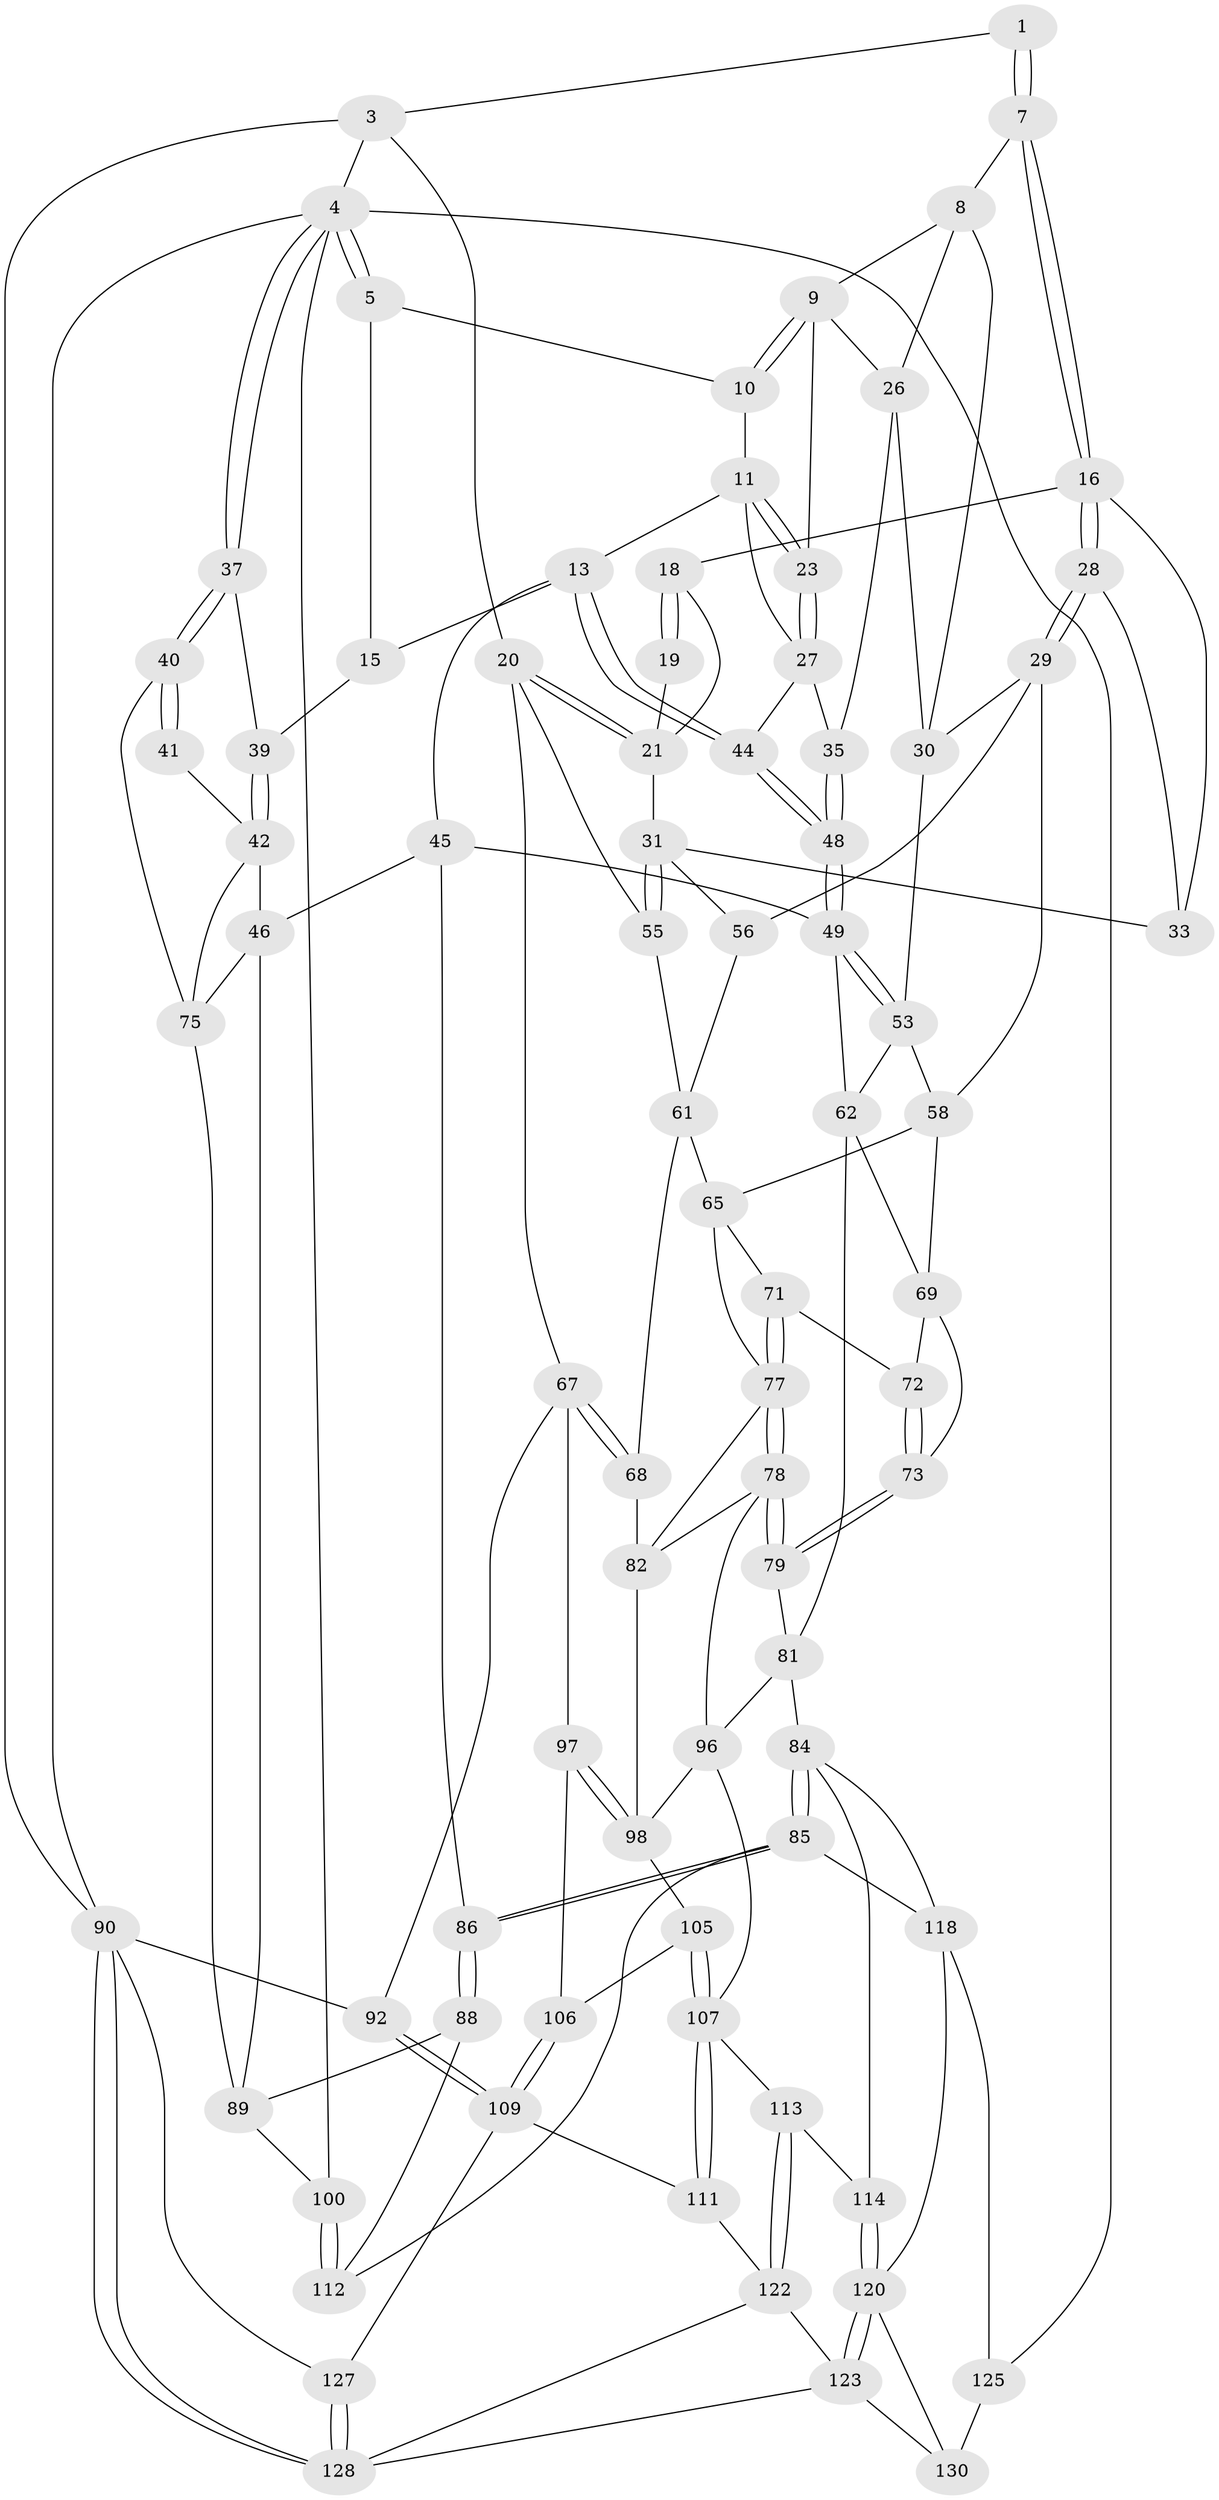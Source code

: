 // original degree distribution, {4: 0.24242424242424243, 5: 0.49242424242424243, 6: 0.24242424242424243, 3: 0.022727272727272728}
// Generated by graph-tools (version 1.1) at 2025/11/02/27/25 16:11:53]
// undirected, 81 vertices, 183 edges
graph export_dot {
graph [start="1"]
  node [color=gray90,style=filled];
  1 [pos="+0.747248310642052+0",super="+2"];
  3 [pos="+1+0"];
  4 [pos="+0+0",super="+102"];
  5 [pos="+0.3787836250856745+0",super="+6"];
  7 [pos="+0.6946976341088594+0.08773392677205068"];
  8 [pos="+0.6617087860643349+0.09651482041364633",super="+25"];
  9 [pos="+0.605096852549854+0.10363292577155953",super="+24"];
  10 [pos="+0.43516102689488295+0"];
  11 [pos="+0.4614999897056877+0.09537328524965294",super="+12"];
  13 [pos="+0.3917895456636152+0.1941189500230076",super="+14"];
  15 [pos="+0.26007161134541296+0.08679552418162481"];
  16 [pos="+0.722755735970042+0.12284446411215366",super="+17"];
  18 [pos="+0.8087804972613479+0.13732698024922976"];
  19 [pos="+0.9794903394117516+0"];
  20 [pos="+1+0.06426357713763282",super="+54"];
  21 [pos="+0.9382330756896404+0.1762346926298742",super="+22"];
  23 [pos="+0.5394772140057942+0.15354633712084984"];
  26 [pos="+0.5818585877582789+0.19887387637736897",super="+34"];
  27 [pos="+0.49598058349769286+0.1984133724830969",super="+36"];
  28 [pos="+0.6968717719367342+0.2258857815303"];
  29 [pos="+0.678683842156449+0.25814519912983863",super="+57"];
  30 [pos="+0.6316588496381093+0.2531766838949597",super="+52"];
  31 [pos="+0.9326283844639285+0.215214454424501",super="+32"];
  33 [pos="+0.8297410564808684+0.22681580905044532"];
  35 [pos="+0.5153324271286722+0.2394560226473806"];
  37 [pos="+0+0",super="+38"];
  39 [pos="+0.14686313165019205+0.14087351291309727"];
  40 [pos="+0+0.29150471558849833",super="+74"];
  41 [pos="+0.04280028017355547+0.16690241756257412",super="+43"];
  42 [pos="+0.1291583651217079+0.3378021887614756",super="+47"];
  44 [pos="+0.420462227732448+0.22733137303357237"];
  45 [pos="+0.25789006980092294+0.385796473211017",super="+51"];
  46 [pos="+0.22065857469425262+0.38830627583535027",super="+87"];
  48 [pos="+0.43446141928687904+0.3382893946041605"];
  49 [pos="+0.43404087739495956+0.3434532558203181",super="+50"];
  53 [pos="+0.567948150145245+0.3106556299706746",super="+60"];
  55 [pos="+1+0.28605437418583496"];
  56 [pos="+0.8447836604897508+0.2755093127235073"];
  58 [pos="+0.7271367622056464+0.36065919070450014",super="+59"];
  61 [pos="+0.9052256407915611+0.35668485953388934",super="+64"];
  62 [pos="+0.4806228148728805+0.42967271416685393",super="+63"];
  65 [pos="+0.7731701093981828+0.4442985011674245",super="+66"];
  67 [pos="+1+0.6106648591814847",super="+93"];
  68 [pos="+0.9838794483623468+0.49981410387504427"];
  69 [pos="+0.6020720339234037+0.4166734182110516",super="+70"];
  71 [pos="+0.6326767466293401+0.4604665717132466"];
  72 [pos="+0.6062466938389235+0.4377078300705681"];
  73 [pos="+0.5581052476468297+0.47301673753773377"];
  75 [pos="+0.05563591817554804+0.5438518335614544",super="+76"];
  77 [pos="+0.65056633467268+0.5291710225258369",super="+80"];
  78 [pos="+0.6318086057995697+0.5626103473299994",super="+95"];
  79 [pos="+0.572016514095679+0.5255309064798553"];
  81 [pos="+0.46876318987074367+0.5418061980742863",super="+83"];
  82 [pos="+0.8131323361101156+0.5142719374639173",super="+94"];
  84 [pos="+0.40158732632413974+0.7111546012471005",super="+115"];
  85 [pos="+0.33323780318162777+0.7142563671783982",super="+116"];
  86 [pos="+0.32582094414125584+0.7079072471934731"];
  88 [pos="+0.24673679539266305+0.6828670969545907"];
  89 [pos="+0.1949156989687656+0.6503703842234256",super="+99"];
  90 [pos="+1+1",super="+91"];
  92 [pos="+1+0.7611465057532957"];
  96 [pos="+0.6151461000984699+0.6844535611439488",super="+104"];
  97 [pos="+0.9660145678177501+0.6520862031803142"];
  98 [pos="+0.8060485019103247+0.614121627577087",super="+103"];
  100 [pos="+0+0.9490897237246886",super="+101"];
  105 [pos="+0.8252473998302524+0.7134422077002293"];
  106 [pos="+0.854874074251226+0.7258873860018825"];
  107 [pos="+0.7464572634283844+0.8369807334469079",super="+108"];
  109 [pos="+0.8811391673742195+0.8049266132914976",super="+110"];
  111 [pos="+0.7493851962426149+0.840461366801401"];
  112 [pos="+0.14263457913993025+0.7905292752731664",super="+117"];
  113 [pos="+0.5931088168210661+0.8568841079617117"];
  114 [pos="+0.5104486694668152+0.8614924429676453"];
  118 [pos="+0.4184704863165841+0.9266403815793038",super="+119"];
  120 [pos="+0.47929907864580956+0.9321977948858254",super="+121"];
  122 [pos="+0.6104066771014552+0.9700378715333928",super="+124"];
  123 [pos="+0.484763009344765+0.9407691693170357",super="+131"];
  125 [pos="+0.28754918840287735+0.9231436895586053",super="+126"];
  127 [pos="+0.8201514759096825+0.9071429008607541"];
  128 [pos="+0.8068280477992513+1",super="+129"];
  130 [pos="+0.40259451604972957+0.9991881812623075",super="+132"];
  1 -- 7;
  1 -- 7;
  1 -- 3;
  3 -- 4;
  3 -- 20;
  3 -- 90;
  4 -- 5;
  4 -- 5;
  4 -- 37;
  4 -- 37;
  4 -- 90;
  4 -- 100;
  4 -- 125;
  5 -- 15;
  5 -- 10;
  7 -- 8;
  7 -- 16;
  7 -- 16;
  8 -- 9;
  8 -- 26;
  8 -- 30;
  9 -- 10;
  9 -- 10;
  9 -- 26;
  9 -- 23;
  10 -- 11;
  11 -- 23;
  11 -- 23;
  11 -- 27;
  11 -- 13;
  13 -- 44;
  13 -- 44;
  13 -- 45;
  13 -- 15;
  15 -- 39;
  16 -- 28;
  16 -- 28;
  16 -- 33;
  16 -- 18;
  18 -- 19;
  18 -- 19;
  18 -- 21;
  19 -- 21;
  20 -- 21;
  20 -- 21;
  20 -- 67;
  20 -- 55;
  21 -- 31;
  23 -- 27;
  23 -- 27;
  26 -- 35;
  26 -- 30;
  27 -- 35;
  27 -- 44;
  28 -- 29;
  28 -- 29;
  28 -- 33;
  29 -- 30;
  29 -- 56;
  29 -- 58;
  30 -- 53;
  31 -- 55;
  31 -- 55;
  31 -- 56;
  31 -- 33;
  35 -- 48;
  35 -- 48;
  37 -- 40;
  37 -- 40;
  37 -- 39;
  39 -- 42;
  39 -- 42;
  40 -- 41 [weight=2];
  40 -- 41;
  40 -- 75;
  41 -- 42;
  42 -- 75;
  42 -- 46;
  44 -- 48;
  44 -- 48;
  45 -- 46;
  45 -- 49;
  45 -- 86;
  46 -- 89;
  46 -- 75;
  48 -- 49;
  48 -- 49;
  49 -- 53;
  49 -- 53;
  49 -- 62;
  53 -- 58;
  53 -- 62;
  55 -- 61;
  56 -- 61;
  58 -- 65;
  58 -- 69;
  61 -- 65;
  61 -- 68;
  62 -- 69;
  62 -- 81;
  65 -- 71;
  65 -- 77;
  67 -- 68;
  67 -- 68;
  67 -- 97;
  67 -- 92;
  68 -- 82;
  69 -- 72;
  69 -- 73;
  71 -- 72;
  71 -- 77;
  71 -- 77;
  72 -- 73;
  72 -- 73;
  73 -- 79;
  73 -- 79;
  75 -- 89;
  77 -- 78;
  77 -- 78;
  77 -- 82;
  78 -- 79;
  78 -- 79;
  78 -- 96;
  78 -- 82;
  79 -- 81;
  81 -- 96;
  81 -- 84;
  82 -- 98;
  84 -- 85;
  84 -- 85;
  84 -- 114;
  84 -- 118;
  85 -- 86;
  85 -- 86;
  85 -- 118;
  85 -- 112;
  86 -- 88;
  86 -- 88;
  88 -- 89;
  88 -- 112;
  89 -- 100;
  90 -- 128;
  90 -- 128;
  90 -- 92;
  90 -- 127;
  92 -- 109;
  92 -- 109;
  96 -- 98;
  96 -- 107;
  97 -- 98;
  97 -- 98;
  97 -- 106;
  98 -- 105;
  100 -- 112 [weight=2];
  100 -- 112;
  105 -- 106;
  105 -- 107;
  105 -- 107;
  106 -- 109;
  106 -- 109;
  107 -- 111;
  107 -- 111;
  107 -- 113;
  109 -- 111;
  109 -- 127;
  111 -- 122;
  113 -- 114;
  113 -- 122;
  113 -- 122;
  114 -- 120;
  114 -- 120;
  118 -- 120;
  118 -- 125;
  120 -- 123;
  120 -- 123;
  120 -- 130;
  122 -- 123;
  122 -- 128;
  123 -- 128;
  123 -- 130;
  125 -- 130 [weight=2];
  127 -- 128;
  127 -- 128;
}
